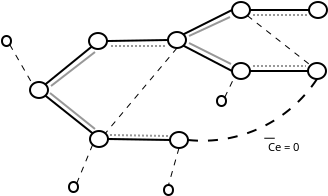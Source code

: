 <?xml version="1.0" encoding="UTF-8"?>
<dia:diagram xmlns:dia="http://www.lysator.liu.se/~alla/dia/">
  <dia:layer name="Hintergrund" visible="true">
    <dia:object type="Standard - Ellipse" version="0" id="O0">
      <dia:attribute name="obj_pos">
        <dia:point val="5.1,6.6"/>
      </dia:attribute>
      <dia:attribute name="obj_bb">
        <dia:rectangle val="5.05,6.55;6.05,7.45"/>
      </dia:attribute>
      <dia:attribute name="elem_corner">
        <dia:point val="5.1,6.6"/>
      </dia:attribute>
      <dia:attribute name="elem_width">
        <dia:real val="0.9"/>
      </dia:attribute>
      <dia:attribute name="elem_height">
        <dia:real val="0.8"/>
      </dia:attribute>
    </dia:object>
    <dia:object type="Standard - Ellipse" version="0" id="O1">
      <dia:attribute name="obj_pos">
        <dia:point val="8.05,4.15"/>
      </dia:attribute>
      <dia:attribute name="obj_bb">
        <dia:rectangle val="8,4.1;9,5"/>
      </dia:attribute>
      <dia:attribute name="elem_corner">
        <dia:point val="8.05,4.15"/>
      </dia:attribute>
      <dia:attribute name="elem_width">
        <dia:real val="0.9"/>
      </dia:attribute>
      <dia:attribute name="elem_height">
        <dia:real val="0.8"/>
      </dia:attribute>
    </dia:object>
    <dia:object type="Standard - Ellipse" version="0" id="O2">
      <dia:attribute name="obj_pos">
        <dia:point val="8.1,9.05"/>
      </dia:attribute>
      <dia:attribute name="obj_bb">
        <dia:rectangle val="8.05,9;9.05,9.9"/>
      </dia:attribute>
      <dia:attribute name="elem_corner">
        <dia:point val="8.1,9.05"/>
      </dia:attribute>
      <dia:attribute name="elem_width">
        <dia:real val="0.9"/>
      </dia:attribute>
      <dia:attribute name="elem_height">
        <dia:real val="0.8"/>
      </dia:attribute>
    </dia:object>
    <dia:object type="Standard - Ellipse" version="0" id="O3">
      <dia:attribute name="obj_pos">
        <dia:point val="12,4.1"/>
      </dia:attribute>
      <dia:attribute name="obj_bb">
        <dia:rectangle val="11.95,4.05;12.95,4.95"/>
      </dia:attribute>
      <dia:attribute name="elem_corner">
        <dia:point val="12,4.1"/>
      </dia:attribute>
      <dia:attribute name="elem_width">
        <dia:real val="0.9"/>
      </dia:attribute>
      <dia:attribute name="elem_height">
        <dia:real val="0.8"/>
      </dia:attribute>
    </dia:object>
    <dia:object type="Standard - Ellipse" version="0" id="O4">
      <dia:attribute name="obj_pos">
        <dia:point val="12.1,9.1"/>
      </dia:attribute>
      <dia:attribute name="obj_bb">
        <dia:rectangle val="12.05,9.05;13.05,9.95"/>
      </dia:attribute>
      <dia:attribute name="elem_corner">
        <dia:point val="12.1,9.1"/>
      </dia:attribute>
      <dia:attribute name="elem_width">
        <dia:real val="0.9"/>
      </dia:attribute>
      <dia:attribute name="elem_height">
        <dia:real val="0.8"/>
      </dia:attribute>
    </dia:object>
    <dia:object type="Standard - Ellipse" version="0" id="O5">
      <dia:attribute name="obj_pos">
        <dia:point val="15.2,2.6"/>
      </dia:attribute>
      <dia:attribute name="obj_bb">
        <dia:rectangle val="15.15,2.55;16.15,3.45"/>
      </dia:attribute>
      <dia:attribute name="elem_corner">
        <dia:point val="15.2,2.6"/>
      </dia:attribute>
      <dia:attribute name="elem_width">
        <dia:real val="0.9"/>
      </dia:attribute>
      <dia:attribute name="elem_height">
        <dia:real val="0.8"/>
      </dia:attribute>
    </dia:object>
    <dia:object type="Standard - Ellipse" version="0" id="O6">
      <dia:attribute name="obj_pos">
        <dia:point val="15.2,5.65"/>
      </dia:attribute>
      <dia:attribute name="obj_bb">
        <dia:rectangle val="15.15,5.6;16.15,6.5"/>
      </dia:attribute>
      <dia:attribute name="elem_corner">
        <dia:point val="15.2,5.65"/>
      </dia:attribute>
      <dia:attribute name="elem_width">
        <dia:real val="0.9"/>
      </dia:attribute>
      <dia:attribute name="elem_height">
        <dia:real val="0.8"/>
      </dia:attribute>
    </dia:object>
    <dia:object type="Standard - Ellipse" version="0" id="O7">
      <dia:attribute name="obj_pos">
        <dia:point val="19.05,2.6"/>
      </dia:attribute>
      <dia:attribute name="obj_bb">
        <dia:rectangle val="19,2.55;20,3.45"/>
      </dia:attribute>
      <dia:attribute name="elem_corner">
        <dia:point val="19.05,2.6"/>
      </dia:attribute>
      <dia:attribute name="elem_width">
        <dia:real val="0.9"/>
      </dia:attribute>
      <dia:attribute name="elem_height">
        <dia:real val="0.8"/>
      </dia:attribute>
    </dia:object>
    <dia:object type="Standard - Ellipse" version="0" id="O8">
      <dia:attribute name="obj_pos">
        <dia:point val="19,5.65"/>
      </dia:attribute>
      <dia:attribute name="obj_bb">
        <dia:rectangle val="18.95,5.6;19.95,6.5"/>
      </dia:attribute>
      <dia:attribute name="elem_corner">
        <dia:point val="19,5.65"/>
      </dia:attribute>
      <dia:attribute name="elem_width">
        <dia:real val="0.9"/>
      </dia:attribute>
      <dia:attribute name="elem_height">
        <dia:real val="0.8"/>
      </dia:attribute>
    </dia:object>
    <dia:object type="Standard - Ellipse" version="0" id="O9">
      <dia:attribute name="obj_pos">
        <dia:point val="3.7,4.3"/>
      </dia:attribute>
      <dia:attribute name="obj_bb">
        <dia:rectangle val="3.65,4.25;4.2,4.85"/>
      </dia:attribute>
      <dia:attribute name="elem_corner">
        <dia:point val="3.7,4.3"/>
      </dia:attribute>
      <dia:attribute name="elem_width">
        <dia:real val="0.45"/>
      </dia:attribute>
      <dia:attribute name="elem_height">
        <dia:real val="0.5"/>
      </dia:attribute>
    </dia:object>
    <dia:object type="Standard - Ellipse" version="0" id="O10">
      <dia:attribute name="obj_pos">
        <dia:point val="7.05,11.6"/>
      </dia:attribute>
      <dia:attribute name="obj_bb">
        <dia:rectangle val="7,11.55;7.55,12.15"/>
      </dia:attribute>
      <dia:attribute name="elem_corner">
        <dia:point val="7.05,11.6"/>
      </dia:attribute>
      <dia:attribute name="elem_width">
        <dia:real val="0.45"/>
      </dia:attribute>
      <dia:attribute name="elem_height">
        <dia:real val="0.5"/>
      </dia:attribute>
    </dia:object>
    <dia:object type="Standard - Ellipse" version="0" id="O11">
      <dia:attribute name="obj_pos">
        <dia:point val="11.8,11.75"/>
      </dia:attribute>
      <dia:attribute name="obj_bb">
        <dia:rectangle val="11.75,11.7;12.3,12.3"/>
      </dia:attribute>
      <dia:attribute name="elem_corner">
        <dia:point val="11.8,11.75"/>
      </dia:attribute>
      <dia:attribute name="elem_width">
        <dia:real val="0.45"/>
      </dia:attribute>
      <dia:attribute name="elem_height">
        <dia:real val="0.5"/>
      </dia:attribute>
    </dia:object>
    <dia:object type="Standard - Ellipse" version="0" id="O12">
      <dia:attribute name="obj_pos">
        <dia:point val="14.45,7.3"/>
      </dia:attribute>
      <dia:attribute name="obj_bb">
        <dia:rectangle val="14.4,7.25;14.95,7.85"/>
      </dia:attribute>
      <dia:attribute name="elem_corner">
        <dia:point val="14.45,7.3"/>
      </dia:attribute>
      <dia:attribute name="elem_width">
        <dia:real val="0.45"/>
      </dia:attribute>
      <dia:attribute name="elem_height">
        <dia:real val="0.5"/>
      </dia:attribute>
    </dia:object>
    <dia:object type="Standard - Line" version="0" id="O13">
      <dia:attribute name="obj_pos">
        <dia:point val="5.868,6.717"/>
      </dia:attribute>
      <dia:attribute name="obj_bb">
        <dia:rectangle val="5.798,4.763;8.252,6.787"/>
      </dia:attribute>
      <dia:attribute name="conn_endpoints">
        <dia:point val="5.868,6.717"/>
        <dia:point val="8.182,4.833"/>
      </dia:attribute>
      <dia:attribute name="numcp">
        <dia:int val="1"/>
      </dia:attribute>
      <dia:connections>
        <dia:connection handle="0" to="O0" connection="2"/>
        <dia:connection handle="1" to="O1" connection="5"/>
      </dia:connections>
    </dia:object>
    <dia:object type="Standard - Line" version="0" id="O14">
      <dia:attribute name="obj_pos">
        <dia:point val="5.868,7.283"/>
      </dia:attribute>
      <dia:attribute name="obj_bb">
        <dia:rectangle val="5.798,7.213;8.302,9.237"/>
      </dia:attribute>
      <dia:attribute name="conn_endpoints">
        <dia:point val="5.868,7.283"/>
        <dia:point val="8.232,9.167"/>
      </dia:attribute>
      <dia:attribute name="numcp">
        <dia:int val="1"/>
      </dia:attribute>
      <dia:connections>
        <dia:connection handle="0" to="O0" connection="7"/>
        <dia:connection handle="1" to="O2" connection="0"/>
      </dia:connections>
    </dia:object>
    <dia:object type="Standard - Line" version="0" id="O15">
      <dia:attribute name="obj_pos">
        <dia:point val="9,9.45"/>
      </dia:attribute>
      <dia:attribute name="obj_bb">
        <dia:rectangle val="8.949,9.399;12.151,9.551"/>
      </dia:attribute>
      <dia:attribute name="conn_endpoints">
        <dia:point val="9,9.45"/>
        <dia:point val="12.1,9.5"/>
      </dia:attribute>
      <dia:attribute name="numcp">
        <dia:int val="1"/>
      </dia:attribute>
      <dia:connections>
        <dia:connection handle="0" to="O2" connection="4"/>
        <dia:connection handle="1" to="O4" connection="3"/>
      </dia:connections>
    </dia:object>
    <dia:object type="Standard - Line" version="0" id="O16">
      <dia:attribute name="obj_pos">
        <dia:point val="8.95,4.55"/>
      </dia:attribute>
      <dia:attribute name="obj_bb">
        <dia:rectangle val="8.899,4.449;12.051,4.601"/>
      </dia:attribute>
      <dia:attribute name="conn_endpoints">
        <dia:point val="8.95,4.55"/>
        <dia:point val="12,4.5"/>
      </dia:attribute>
      <dia:attribute name="numcp">
        <dia:int val="1"/>
      </dia:attribute>
      <dia:connections>
        <dia:connection handle="0" to="O1" connection="4"/>
        <dia:connection handle="1" to="O3" connection="3"/>
      </dia:connections>
    </dia:object>
    <dia:object type="Standard - Line" version="0" id="O17">
      <dia:attribute name="obj_pos">
        <dia:point val="12.768,4.217"/>
      </dia:attribute>
      <dia:attribute name="obj_bb">
        <dia:rectangle val="12.701,2.933;15.267,4.284"/>
      </dia:attribute>
      <dia:attribute name="conn_endpoints">
        <dia:point val="12.768,4.217"/>
        <dia:point val="15.2,3"/>
      </dia:attribute>
      <dia:attribute name="numcp">
        <dia:int val="1"/>
      </dia:attribute>
      <dia:connections>
        <dia:connection handle="0" to="O3" connection="2"/>
        <dia:connection handle="1" to="O5" connection="3"/>
      </dia:connections>
    </dia:object>
    <dia:object type="Standard - Line" version="0" id="O18">
      <dia:attribute name="obj_pos">
        <dia:point val="12.768,4.783"/>
      </dia:attribute>
      <dia:attribute name="obj_bb">
        <dia:rectangle val="12.701,4.715;15.267,6.117"/>
      </dia:attribute>
      <dia:attribute name="conn_endpoints">
        <dia:point val="12.768,4.783"/>
        <dia:point val="15.2,6.05"/>
      </dia:attribute>
      <dia:attribute name="numcp">
        <dia:int val="1"/>
      </dia:attribute>
      <dia:connections>
        <dia:connection handle="0" to="O3" connection="7"/>
        <dia:connection handle="1" to="O6" connection="3"/>
      </dia:connections>
    </dia:object>
    <dia:object type="Standard - Line" version="0" id="O19">
      <dia:attribute name="obj_pos">
        <dia:point val="16.1,3"/>
      </dia:attribute>
      <dia:attribute name="obj_bb">
        <dia:rectangle val="16.05,2.95;19.1,3.05"/>
      </dia:attribute>
      <dia:attribute name="conn_endpoints">
        <dia:point val="16.1,3"/>
        <dia:point val="19.05,3"/>
      </dia:attribute>
      <dia:attribute name="numcp">
        <dia:int val="1"/>
      </dia:attribute>
      <dia:connections>
        <dia:connection handle="0" to="O5" connection="4"/>
        <dia:connection handle="1" to="O7" connection="3"/>
      </dia:connections>
    </dia:object>
    <dia:object type="Standard - Line" version="0" id="O20">
      <dia:attribute name="obj_pos">
        <dia:point val="16.1,6.05"/>
      </dia:attribute>
      <dia:attribute name="obj_bb">
        <dia:rectangle val="16.05,6;19.05,6.1"/>
      </dia:attribute>
      <dia:attribute name="conn_endpoints">
        <dia:point val="16.1,6.05"/>
        <dia:point val="19,6.05"/>
      </dia:attribute>
      <dia:attribute name="numcp">
        <dia:int val="1"/>
      </dia:attribute>
      <dia:connections>
        <dia:connection handle="0" to="O6" connection="4"/>
        <dia:connection handle="1" to="O8" connection="3"/>
      </dia:connections>
    </dia:object>
    <dia:object type="Standard - Line" version="0" id="O21">
      <dia:attribute name="obj_pos">
        <dia:point val="6.15,6.8"/>
      </dia:attribute>
      <dia:attribute name="obj_bb">
        <dia:rectangle val="6.08,5.03;8.42,6.87"/>
      </dia:attribute>
      <dia:attribute name="conn_endpoints">
        <dia:point val="6.15,6.8"/>
        <dia:point val="8.35,5.1"/>
      </dia:attribute>
      <dia:attribute name="numcp">
        <dia:int val="1"/>
      </dia:attribute>
      <dia:attribute name="line_color">
        <dia:color val="#989898"/>
      </dia:attribute>
      <dia:attribute name="line_width">
        <dia:real val="0.1"/>
      </dia:attribute>
    </dia:object>
    <dia:object type="Standard - Line" version="0" id="O22">
      <dia:attribute name="obj_pos">
        <dia:point val="6.1,7.15"/>
      </dia:attribute>
      <dia:attribute name="obj_bb">
        <dia:rectangle val="6.03,7.08;8.42,9.02"/>
      </dia:attribute>
      <dia:attribute name="conn_endpoints">
        <dia:point val="6.1,7.15"/>
        <dia:point val="8.35,8.95"/>
      </dia:attribute>
      <dia:attribute name="numcp">
        <dia:int val="1"/>
      </dia:attribute>
      <dia:attribute name="line_color">
        <dia:color val="#989898"/>
      </dia:attribute>
      <dia:attribute name="line_width">
        <dia:real val="0.1"/>
      </dia:attribute>
    </dia:object>
    <dia:object type="Standard - Line" version="0" id="O23">
      <dia:attribute name="obj_pos">
        <dia:point val="13.05,4.3"/>
      </dia:attribute>
      <dia:attribute name="obj_bb">
        <dia:rectangle val="12.984,3.284;15.166,4.366"/>
      </dia:attribute>
      <dia:attribute name="conn_endpoints">
        <dia:point val="13.05,4.3"/>
        <dia:point val="15.1,3.35"/>
      </dia:attribute>
      <dia:attribute name="numcp">
        <dia:int val="1"/>
      </dia:attribute>
      <dia:attribute name="line_color">
        <dia:color val="#989898"/>
      </dia:attribute>
      <dia:attribute name="line_width">
        <dia:real val="0.1"/>
      </dia:attribute>
    </dia:object>
    <dia:object type="Standard - Line" version="0" id="O24">
      <dia:attribute name="obj_pos">
        <dia:point val="13.05,4.65"/>
      </dia:attribute>
      <dia:attribute name="obj_bb">
        <dia:rectangle val="12.983,4.583;15.217,5.767"/>
      </dia:attribute>
      <dia:attribute name="conn_endpoints">
        <dia:point val="13.05,4.65"/>
        <dia:point val="15.15,5.7"/>
      </dia:attribute>
      <dia:attribute name="numcp">
        <dia:int val="1"/>
      </dia:attribute>
      <dia:attribute name="line_color">
        <dia:color val="#989898"/>
      </dia:attribute>
      <dia:attribute name="line_width">
        <dia:real val="0.1"/>
      </dia:attribute>
    </dia:object>
    <dia:object type="Standard - Line" version="0" id="O25">
      <dia:attribute name="obj_pos">
        <dia:point val="9.15,4.8"/>
      </dia:attribute>
      <dia:attribute name="obj_bb">
        <dia:rectangle val="9.1,4.75;11.9,4.85"/>
      </dia:attribute>
      <dia:attribute name="conn_endpoints">
        <dia:point val="9.15,4.8"/>
        <dia:point val="11.85,4.8"/>
      </dia:attribute>
      <dia:attribute name="numcp">
        <dia:int val="1"/>
      </dia:attribute>
      <dia:attribute name="line_color">
        <dia:color val="#989898"/>
      </dia:attribute>
      <dia:attribute name="line_width">
        <dia:real val="0.1"/>
      </dia:attribute>
      <dia:attribute name="line_style">
        <dia:enum val="4"/>
      </dia:attribute>
    </dia:object>
    <dia:object type="Standard - Line" version="0" id="O26">
      <dia:attribute name="obj_pos">
        <dia:point val="9.1,9.25"/>
      </dia:attribute>
      <dia:attribute name="obj_bb">
        <dia:rectangle val="9.049,9.199;12.051,9.351"/>
      </dia:attribute>
      <dia:attribute name="conn_endpoints">
        <dia:point val="9.1,9.25"/>
        <dia:point val="12,9.3"/>
      </dia:attribute>
      <dia:attribute name="numcp">
        <dia:int val="1"/>
      </dia:attribute>
      <dia:attribute name="line_color">
        <dia:color val="#989898"/>
      </dia:attribute>
      <dia:attribute name="line_width">
        <dia:real val="0.1"/>
      </dia:attribute>
      <dia:attribute name="line_style">
        <dia:enum val="4"/>
      </dia:attribute>
    </dia:object>
    <dia:object type="Standard - Line" version="0" id="O27">
      <dia:attribute name="obj_pos">
        <dia:point val="16.25,3.25"/>
      </dia:attribute>
      <dia:attribute name="obj_bb">
        <dia:rectangle val="16.2,3.2;19,3.3"/>
      </dia:attribute>
      <dia:attribute name="conn_endpoints">
        <dia:point val="16.25,3.25"/>
        <dia:point val="18.95,3.25"/>
      </dia:attribute>
      <dia:attribute name="numcp">
        <dia:int val="1"/>
      </dia:attribute>
      <dia:attribute name="line_color">
        <dia:color val="#989898"/>
      </dia:attribute>
      <dia:attribute name="line_width">
        <dia:real val="0.1"/>
      </dia:attribute>
      <dia:attribute name="line_style">
        <dia:enum val="4"/>
      </dia:attribute>
    </dia:object>
    <dia:object type="Standard - Line" version="0" id="O28">
      <dia:attribute name="obj_pos">
        <dia:point val="16.25,5.8"/>
      </dia:attribute>
      <dia:attribute name="obj_bb">
        <dia:rectangle val="16.2,5.75;18.95,5.85"/>
      </dia:attribute>
      <dia:attribute name="conn_endpoints">
        <dia:point val="16.25,5.8"/>
        <dia:point val="18.9,5.8"/>
      </dia:attribute>
      <dia:attribute name="numcp">
        <dia:int val="1"/>
      </dia:attribute>
      <dia:attribute name="line_color">
        <dia:color val="#989898"/>
      </dia:attribute>
      <dia:attribute name="line_width">
        <dia:real val="0.1"/>
      </dia:attribute>
      <dia:attribute name="line_style">
        <dia:enum val="4"/>
      </dia:attribute>
    </dia:object>
    <dia:object type="Standard - Line" version="0" id="O29">
      <dia:attribute name="obj_pos">
        <dia:point val="4.084,4.727"/>
      </dia:attribute>
      <dia:attribute name="obj_bb">
        <dia:rectangle val="4.05,4.693;5.266,6.751"/>
      </dia:attribute>
      <dia:attribute name="conn_endpoints">
        <dia:point val="4.084,4.727"/>
        <dia:point val="5.232,6.717"/>
      </dia:attribute>
      <dia:attribute name="numcp">
        <dia:int val="1"/>
      </dia:attribute>
      <dia:attribute name="line_width">
        <dia:real val="0.05"/>
      </dia:attribute>
      <dia:attribute name="line_style">
        <dia:enum val="1"/>
      </dia:attribute>
      <dia:attribute name="dashlength">
        <dia:real val="0.3"/>
      </dia:attribute>
      <dia:connections>
        <dia:connection handle="0" to="O9" connection="7"/>
        <dia:connection handle="1" to="O0" connection="0"/>
      </dia:connections>
    </dia:object>
    <dia:object type="Standard - Line" version="0" id="O30">
      <dia:attribute name="obj_pos">
        <dia:point val="7.434,11.673"/>
      </dia:attribute>
      <dia:attribute name="obj_bb">
        <dia:rectangle val="7.401,9.7;8.264,11.706"/>
      </dia:attribute>
      <dia:attribute name="conn_endpoints">
        <dia:point val="7.434,11.673"/>
        <dia:point val="8.232,9.733"/>
      </dia:attribute>
      <dia:attribute name="numcp">
        <dia:int val="1"/>
      </dia:attribute>
      <dia:attribute name="line_width">
        <dia:real val="0.05"/>
      </dia:attribute>
      <dia:attribute name="line_style">
        <dia:enum val="1"/>
      </dia:attribute>
      <dia:attribute name="dashlength">
        <dia:real val="0.3"/>
      </dia:attribute>
      <dia:connections>
        <dia:connection handle="0" to="O10" connection="2"/>
        <dia:connection handle="1" to="O2" connection="5"/>
      </dia:connections>
    </dia:object>
    <dia:object type="Standard - Line" version="0" id="O31">
      <dia:attribute name="obj_pos">
        <dia:point val="12.55,9.9"/>
      </dia:attribute>
      <dia:attribute name="obj_bb">
        <dia:rectangle val="11.994,9.869;12.581,11.781"/>
      </dia:attribute>
      <dia:attribute name="conn_endpoints">
        <dia:point val="12.55,9.9"/>
        <dia:point val="12.025,11.75"/>
      </dia:attribute>
      <dia:attribute name="numcp">
        <dia:int val="1"/>
      </dia:attribute>
      <dia:attribute name="line_width">
        <dia:real val="0.05"/>
      </dia:attribute>
      <dia:attribute name="line_style">
        <dia:enum val="1"/>
      </dia:attribute>
      <dia:attribute name="dashlength">
        <dia:real val="0.3"/>
      </dia:attribute>
      <dia:connections>
        <dia:connection handle="0" to="O4" connection="6"/>
        <dia:connection handle="1" to="O11" connection="1"/>
      </dia:connections>
    </dia:object>
    <dia:object type="Standard - Line" version="0" id="O32">
      <dia:attribute name="obj_pos">
        <dia:point val="14.834,7.373"/>
      </dia:attribute>
      <dia:attribute name="obj_bb">
        <dia:rectangle val="14.801,6.3;15.365,7.407"/>
      </dia:attribute>
      <dia:attribute name="conn_endpoints">
        <dia:point val="14.834,7.373"/>
        <dia:point val="15.332,6.333"/>
      </dia:attribute>
      <dia:attribute name="numcp">
        <dia:int val="1"/>
      </dia:attribute>
      <dia:attribute name="line_width">
        <dia:real val="0.05"/>
      </dia:attribute>
      <dia:attribute name="line_style">
        <dia:enum val="1"/>
      </dia:attribute>
      <dia:attribute name="dashlength">
        <dia:real val="0.3"/>
      </dia:attribute>
      <dia:connections>
        <dia:connection handle="0" to="O12" connection="2"/>
        <dia:connection handle="1" to="O6" connection="5"/>
      </dia:connections>
    </dia:object>
    <dia:object type="Standard - Line" version="0" id="O33">
      <dia:attribute name="obj_pos">
        <dia:point val="12.45,4.9"/>
      </dia:attribute>
      <dia:attribute name="obj_bb">
        <dia:rectangle val="8.833,4.865;12.485,9.202"/>
      </dia:attribute>
      <dia:attribute name="conn_endpoints">
        <dia:point val="12.45,4.9"/>
        <dia:point val="8.868,9.167"/>
      </dia:attribute>
      <dia:attribute name="numcp">
        <dia:int val="1"/>
      </dia:attribute>
      <dia:attribute name="line_width">
        <dia:real val="0.05"/>
      </dia:attribute>
      <dia:attribute name="line_style">
        <dia:enum val="1"/>
      </dia:attribute>
      <dia:attribute name="dashlength">
        <dia:real val="0.3"/>
      </dia:attribute>
      <dia:connections>
        <dia:connection handle="0" to="O3" connection="6"/>
        <dia:connection handle="1" to="O2" connection="2"/>
      </dia:connections>
    </dia:object>
    <dia:object type="Standard - Line" version="0" id="O34">
      <dia:attribute name="obj_pos">
        <dia:point val="15.968,3.283"/>
      </dia:attribute>
      <dia:attribute name="obj_bb">
        <dia:rectangle val="15.933,3.248;19.167,5.802"/>
      </dia:attribute>
      <dia:attribute name="conn_endpoints">
        <dia:point val="15.968,3.283"/>
        <dia:point val="19.132,5.767"/>
      </dia:attribute>
      <dia:attribute name="numcp">
        <dia:int val="1"/>
      </dia:attribute>
      <dia:attribute name="line_width">
        <dia:real val="0.05"/>
      </dia:attribute>
      <dia:attribute name="line_style">
        <dia:enum val="1"/>
      </dia:attribute>
      <dia:attribute name="dashlength">
        <dia:real val="0.3"/>
      </dia:attribute>
      <dia:connections>
        <dia:connection handle="0" to="O5" connection="7"/>
        <dia:connection handle="1" to="O8" connection="0"/>
      </dia:connections>
    </dia:object>
    <dia:object type="Standard - Arc" version="0" id="O35">
      <dia:attribute name="obj_pos">
        <dia:point val="13,9.5"/>
      </dia:attribute>
      <dia:attribute name="obj_bb">
        <dia:rectangle val="12.933,6.383;19.517,9.588"/>
      </dia:attribute>
      <dia:attribute name="conn_endpoints">
        <dia:point val="13,9.5"/>
        <dia:point val="19.45,6.45"/>
      </dia:attribute>
      <dia:attribute name="curve_distance">
        <dia:real val="1"/>
      </dia:attribute>
      <dia:attribute name="line_width">
        <dia:real val="0.1"/>
      </dia:attribute>
      <dia:attribute name="line_style">
        <dia:enum val="1"/>
      </dia:attribute>
      <dia:attribute name="dashlength">
        <dia:real val="0.5"/>
      </dia:attribute>
      <dia:connections>
        <dia:connection handle="0" to="O4" connection="4"/>
        <dia:connection handle="1" to="O8" connection="6"/>
      </dia:connections>
    </dia:object>
    <dia:object type="Standard - Text" version="0" id="O36">
      <dia:attribute name="obj_pos">
        <dia:point val="17.8,10.05"/>
      </dia:attribute>
      <dia:attribute name="obj_bb">
        <dia:rectangle val="16.737,9.464;18.913,10.314"/>
      </dia:attribute>
      <dia:attribute name="text">
        <dia:composite type="text">
          <dia:attribute name="string">
            <dia:string>#Ce = 0#</dia:string>
          </dia:attribute>
          <dia:attribute name="font">
            <dia:font name="Helvetica"/>
          </dia:attribute>
          <dia:attribute name="height">
            <dia:real val="0.7"/>
          </dia:attribute>
          <dia:attribute name="pos">
            <dia:point val="17.8,10.05"/>
          </dia:attribute>
          <dia:attribute name="color">
            <dia:color val="#000000"/>
          </dia:attribute>
          <dia:attribute name="alignment">
            <dia:enum val="1"/>
          </dia:attribute>
        </dia:composite>
      </dia:attribute>
    </dia:object>
    <dia:object type="Standard - Line" version="0" id="O37">
      <dia:attribute name="obj_pos">
        <dia:point val="16.813,9.412"/>
      </dia:attribute>
      <dia:attribute name="obj_bb">
        <dia:rectangle val="16.788,9.387;17.363,9.438"/>
      </dia:attribute>
      <dia:attribute name="conn_endpoints">
        <dia:point val="16.813,9.412"/>
        <dia:point val="17.338,9.412"/>
      </dia:attribute>
      <dia:attribute name="numcp">
        <dia:int val="1"/>
      </dia:attribute>
      <dia:attribute name="line_width">
        <dia:real val="0.05"/>
      </dia:attribute>
    </dia:object>
  </dia:layer>
</dia:diagram>
